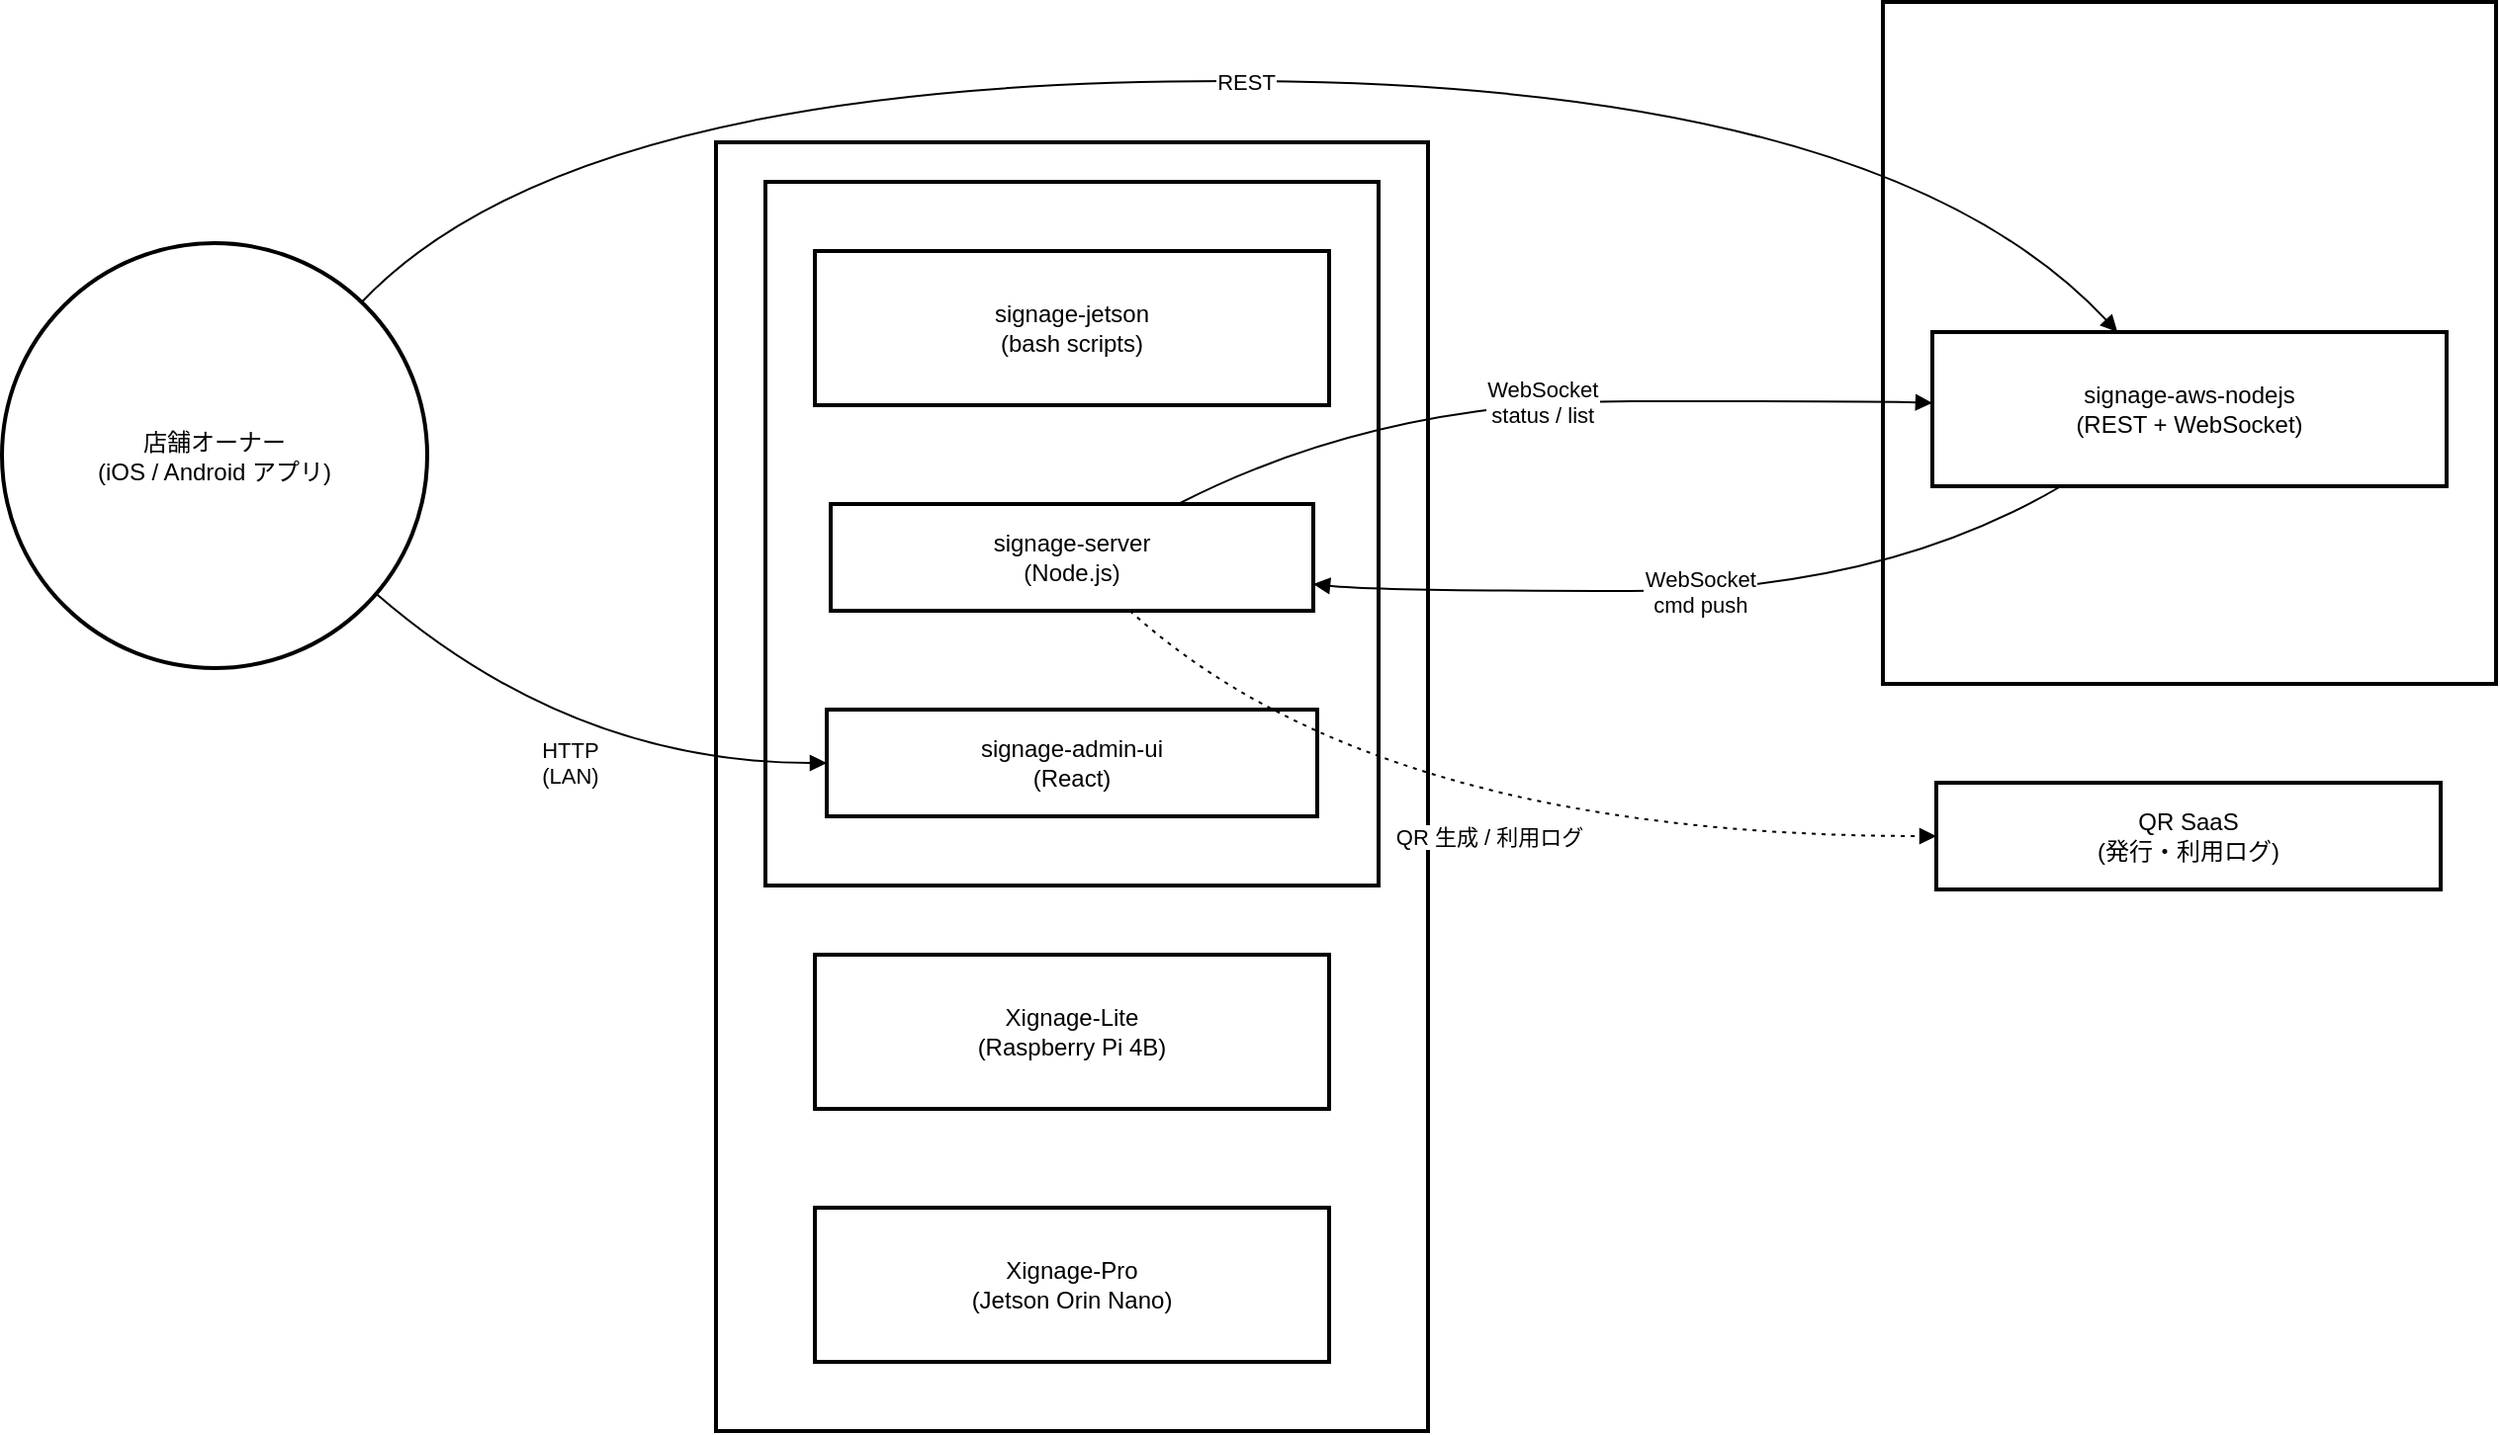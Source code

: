 <mxfile version="27.0.9">
  <diagram name="ページ1" id="VHxcVhe2u8rO0CamYZx4">
    <mxGraphModel dx="1354" dy="918" grid="1" gridSize="10" guides="1" tooltips="1" connect="1" arrows="1" fold="1" page="1" pageScale="1" pageWidth="827" pageHeight="1169" math="0" shadow="0">
      <root>
        <mxCell id="0" />
        <mxCell id="1" parent="0" />
        <mxCell id="n_T0wTp6pkuce-FMkaBn-15" value="Cloud_AWS" style="whiteSpace=wrap;strokeWidth=2;" vertex="1" parent="1">
          <mxGeometry x="971" y="760" width="310" height="345" as="geometry" />
        </mxCell>
        <mxCell id="n_T0wTp6pkuce-FMkaBn-16" value="Edge" style="whiteSpace=wrap;strokeWidth=2;" vertex="1" parent="1">
          <mxGeometry x="381" y="831" width="360" height="652" as="geometry" />
        </mxCell>
        <mxCell id="n_T0wTp6pkuce-FMkaBn-17" value="On_device_SW" style="whiteSpace=wrap;strokeWidth=2;" vertex="1" parent="1">
          <mxGeometry x="406" y="851" width="310" height="356" as="geometry" />
        </mxCell>
        <mxCell id="n_T0wTp6pkuce-FMkaBn-18" value="Xignage-Lite&#xa;(Raspberry Pi 4B)" style="whiteSpace=wrap;strokeWidth=2;" vertex="1" parent="1">
          <mxGeometry x="431" y="1242" width="260" height="78" as="geometry" />
        </mxCell>
        <mxCell id="n_T0wTp6pkuce-FMkaBn-19" value="Xignage-Pro&#xa;(Jetson Orin Nano)" style="whiteSpace=wrap;strokeWidth=2;" vertex="1" parent="1">
          <mxGeometry x="431" y="1370" width="260" height="78" as="geometry" />
        </mxCell>
        <mxCell id="n_T0wTp6pkuce-FMkaBn-20" value="signage-jetson&#xa;(bash scripts)" style="whiteSpace=wrap;strokeWidth=2;" vertex="1" parent="1">
          <mxGeometry x="431" y="886" width="260" height="78" as="geometry" />
        </mxCell>
        <mxCell id="n_T0wTp6pkuce-FMkaBn-21" value="signage-server&#xa;(Node.js)" style="whiteSpace=wrap;strokeWidth=2;" vertex="1" parent="1">
          <mxGeometry x="439" y="1014" width="244" height="54" as="geometry" />
        </mxCell>
        <mxCell id="n_T0wTp6pkuce-FMkaBn-22" value="signage-admin-ui&#xa;(React)" style="whiteSpace=wrap;strokeWidth=2;" vertex="1" parent="1">
          <mxGeometry x="437" y="1118" width="248" height="54" as="geometry" />
        </mxCell>
        <mxCell id="n_T0wTp6pkuce-FMkaBn-23" value="signage-aws-nodejs&#xa;(REST + WebSocket)" style="whiteSpace=wrap;strokeWidth=2;" vertex="1" parent="1">
          <mxGeometry x="996" y="927" width="260" height="78" as="geometry" />
        </mxCell>
        <mxCell id="n_T0wTp6pkuce-FMkaBn-24" value="QR SaaS&#xa;(発行・利用ログ)" style="whiteSpace=wrap;strokeWidth=2;" vertex="1" parent="1">
          <mxGeometry x="998" y="1155" width="255" height="54" as="geometry" />
        </mxCell>
        <mxCell id="n_T0wTp6pkuce-FMkaBn-25" value="店舗オーナー&#xa;(iOS / Android アプリ)" style="ellipse;aspect=fixed;strokeWidth=2;whiteSpace=wrap;" vertex="1" parent="1">
          <mxGeometry x="20" y="882" width="215" height="215" as="geometry" />
        </mxCell>
        <mxCell id="n_T0wTp6pkuce-FMkaBn-26" value="HTTP&#xa;(LAN)" style="curved=1;startArrow=none;endArrow=block;exitX=1;exitY=0.93;entryX=0;entryY=0.5;rounded=0;" edge="1" parent="1" source="n_T0wTp6pkuce-FMkaBn-25" target="n_T0wTp6pkuce-FMkaBn-22">
          <mxGeometry relative="1" as="geometry">
            <Array as="points">
              <mxPoint x="308" y="1145" />
            </Array>
          </mxGeometry>
        </mxCell>
        <mxCell id="n_T0wTp6pkuce-FMkaBn-27" value="REST" style="curved=1;startArrow=none;endArrow=block;exitX=0.98;exitY=0;entryX=0.36;entryY=0;rounded=0;" edge="1" parent="1" source="n_T0wTp6pkuce-FMkaBn-25" target="n_T0wTp6pkuce-FMkaBn-23">
          <mxGeometry relative="1" as="geometry">
            <Array as="points">
              <mxPoint x="308" y="800" />
              <mxPoint x="971" y="800" />
            </Array>
          </mxGeometry>
        </mxCell>
        <mxCell id="n_T0wTp6pkuce-FMkaBn-28" value="WebSocket&#xa;cmd push" style="curved=1;startArrow=none;endArrow=block;exitX=0.25;exitY=1;entryX=1;entryY=0.75;rounded=0;" edge="1" parent="1" source="n_T0wTp6pkuce-FMkaBn-23" target="n_T0wTp6pkuce-FMkaBn-21">
          <mxGeometry relative="1" as="geometry">
            <Array as="points">
              <mxPoint x="971" y="1058" />
              <mxPoint x="716" y="1058" />
            </Array>
          </mxGeometry>
        </mxCell>
        <mxCell id="n_T0wTp6pkuce-FMkaBn-29" value="WebSocket&#xa;status / list" style="curved=1;startArrow=none;endArrow=block;exitX=0.72;exitY=0;entryX=0;entryY=0.46;rounded=0;" edge="1" parent="1" source="n_T0wTp6pkuce-FMkaBn-21" target="n_T0wTp6pkuce-FMkaBn-23">
          <mxGeometry relative="1" as="geometry">
            <Array as="points">
              <mxPoint x="716" y="962" />
              <mxPoint x="971" y="962" />
            </Array>
          </mxGeometry>
        </mxCell>
        <mxCell id="n_T0wTp6pkuce-FMkaBn-30" value="QR 生成 / 利用ログ" style="curved=1;dashed=1;dashPattern=2 3;startArrow=none;endArrow=block;exitX=0.62;exitY=1;entryX=0;entryY=0.5;rounded=0;" edge="1" parent="1" source="n_T0wTp6pkuce-FMkaBn-21" target="n_T0wTp6pkuce-FMkaBn-24">
          <mxGeometry relative="1" as="geometry">
            <Array as="points">
              <mxPoint x="716" y="1182" />
            </Array>
          </mxGeometry>
        </mxCell>
      </root>
    </mxGraphModel>
  </diagram>
</mxfile>

